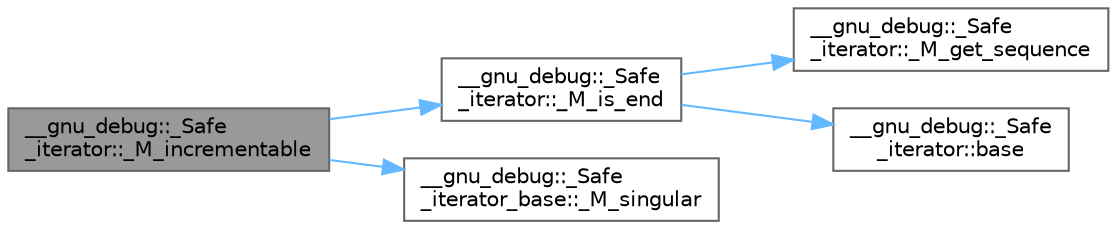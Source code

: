 digraph "__gnu_debug::_Safe_iterator::_M_incrementable"
{
 // LATEX_PDF_SIZE
  bgcolor="transparent";
  edge [fontname=Helvetica,fontsize=10,labelfontname=Helvetica,labelfontsize=10];
  node [fontname=Helvetica,fontsize=10,shape=box,height=0.2,width=0.4];
  rankdir="LR";
  Node1 [id="Node000001",label="__gnu_debug::_Safe\l_iterator::_M_incrementable",height=0.2,width=0.4,color="gray40", fillcolor="grey60", style="filled", fontcolor="black",tooltip="Is the iterator incrementable?"];
  Node1 -> Node2 [id="edge5_Node000001_Node000002",color="steelblue1",style="solid",tooltip=" "];
  Node2 [id="Node000002",label="__gnu_debug::_Safe\l_iterator::_M_is_end",height=0.2,width=0.4,color="grey40", fillcolor="white", style="filled",URL="$class____gnu__debug_1_1___safe__iterator.html#ac5c54eb2babadef8f12760583730dd85",tooltip="Is this iterator equal to the sequence's end() iterator?"];
  Node2 -> Node3 [id="edge6_Node000002_Node000003",color="steelblue1",style="solid",tooltip=" "];
  Node3 [id="Node000003",label="__gnu_debug::_Safe\l_iterator::_M_get_sequence",height=0.2,width=0.4,color="grey40", fillcolor="white", style="filled",URL="$class____gnu__debug_1_1___safe__iterator.html#a11704a65f7bb3df9b8cf2e63745d8d66",tooltip=" "];
  Node2 -> Node4 [id="edge7_Node000002_Node000004",color="steelblue1",style="solid",tooltip=" "];
  Node4 [id="Node000004",label="__gnu_debug::_Safe\l_iterator::base",height=0.2,width=0.4,color="grey40", fillcolor="white", style="filled",URL="$class____gnu__debug_1_1___safe__iterator.html#a8ab2bd3cab984cb85cd02f1d61ce9931",tooltip="Return the underlying iterator."];
  Node1 -> Node5 [id="edge8_Node000001_Node000005",color="steelblue1",style="solid",tooltip=" "];
  Node5 [id="Node000005",label="__gnu_debug::_Safe\l_iterator_base::_M_singular",height=0.2,width=0.4,color="grey40", fillcolor="white", style="filled",URL="$class____gnu__debug_1_1___safe__iterator__base.html#aefb17f520b7e88212cf86e552d440858",tooltip=" "];
}
